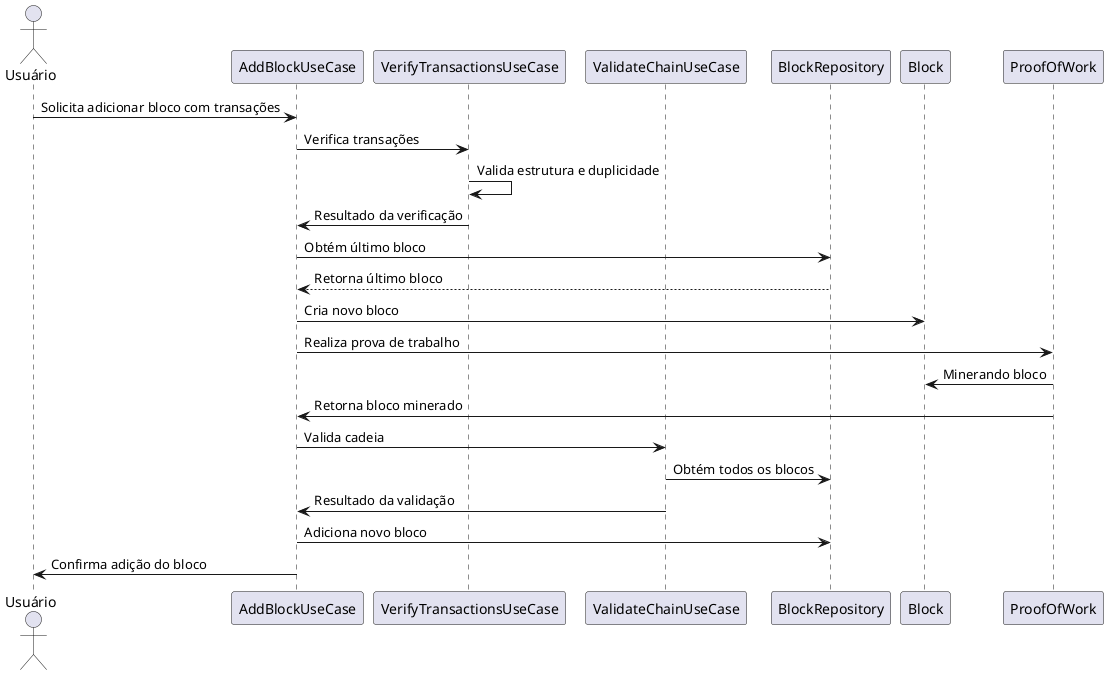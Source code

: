 @startuml
actor Usuário
participant "AddBlockUseCase" as AddBlock
participant "VerifyTransactionsUseCase" as VerifyTx
participant "ValidateChainUseCase" as ValidateChain
participant "BlockRepository" as BlockRepo
participant "Block" as Bloco
participant "ProofOfWork" as PoW

Usuário -> AddBlock: Solicita adicionar bloco com transações
AddBlock -> VerifyTx: Verifica transações
VerifyTx -> VerifyTx: Valida estrutura e duplicidade
AddBlock <- VerifyTx: Resultado da verificação
AddBlock -> BlockRepo: Obtém último bloco
BlockRepo --> AddBlock: Retorna último bloco
AddBlock -> Bloco: Cria novo bloco
AddBlock -> PoW: Realiza prova de trabalho
PoW -> Bloco: Minerando bloco
AddBlock <- PoW: Retorna bloco minerado
AddBlock -> ValidateChain: Valida cadeia
ValidateChain -> BlockRepo: Obtém todos os blocos
AddBlock <- ValidateChain: Resultado da validação
AddBlock -> BlockRepo: Adiciona novo bloco
AddBlock -> Usuário: Confirma adição do bloco
@enduml
